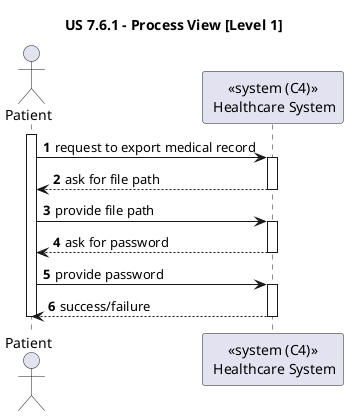 @startuml

title "US 7.6.1 - Process View [Level 1]"

autonumber

actor Patient as ADM
participant "<<system (C4)>>\n Healthcare System" as SYS

activate ADM
ADM -> SYS : request to export medical record
activate SYS

SYS --> ADM : ask for file path
deactivate SYS

ADM -> SYS : provide file path
activate SYS

SYS --> ADM : ask for password
deactivate SYS

ADM -> SYS : provide password
activate SYS

SYS --> ADM : success/failure
deactivate SYS
deactivate ADM

@enduml